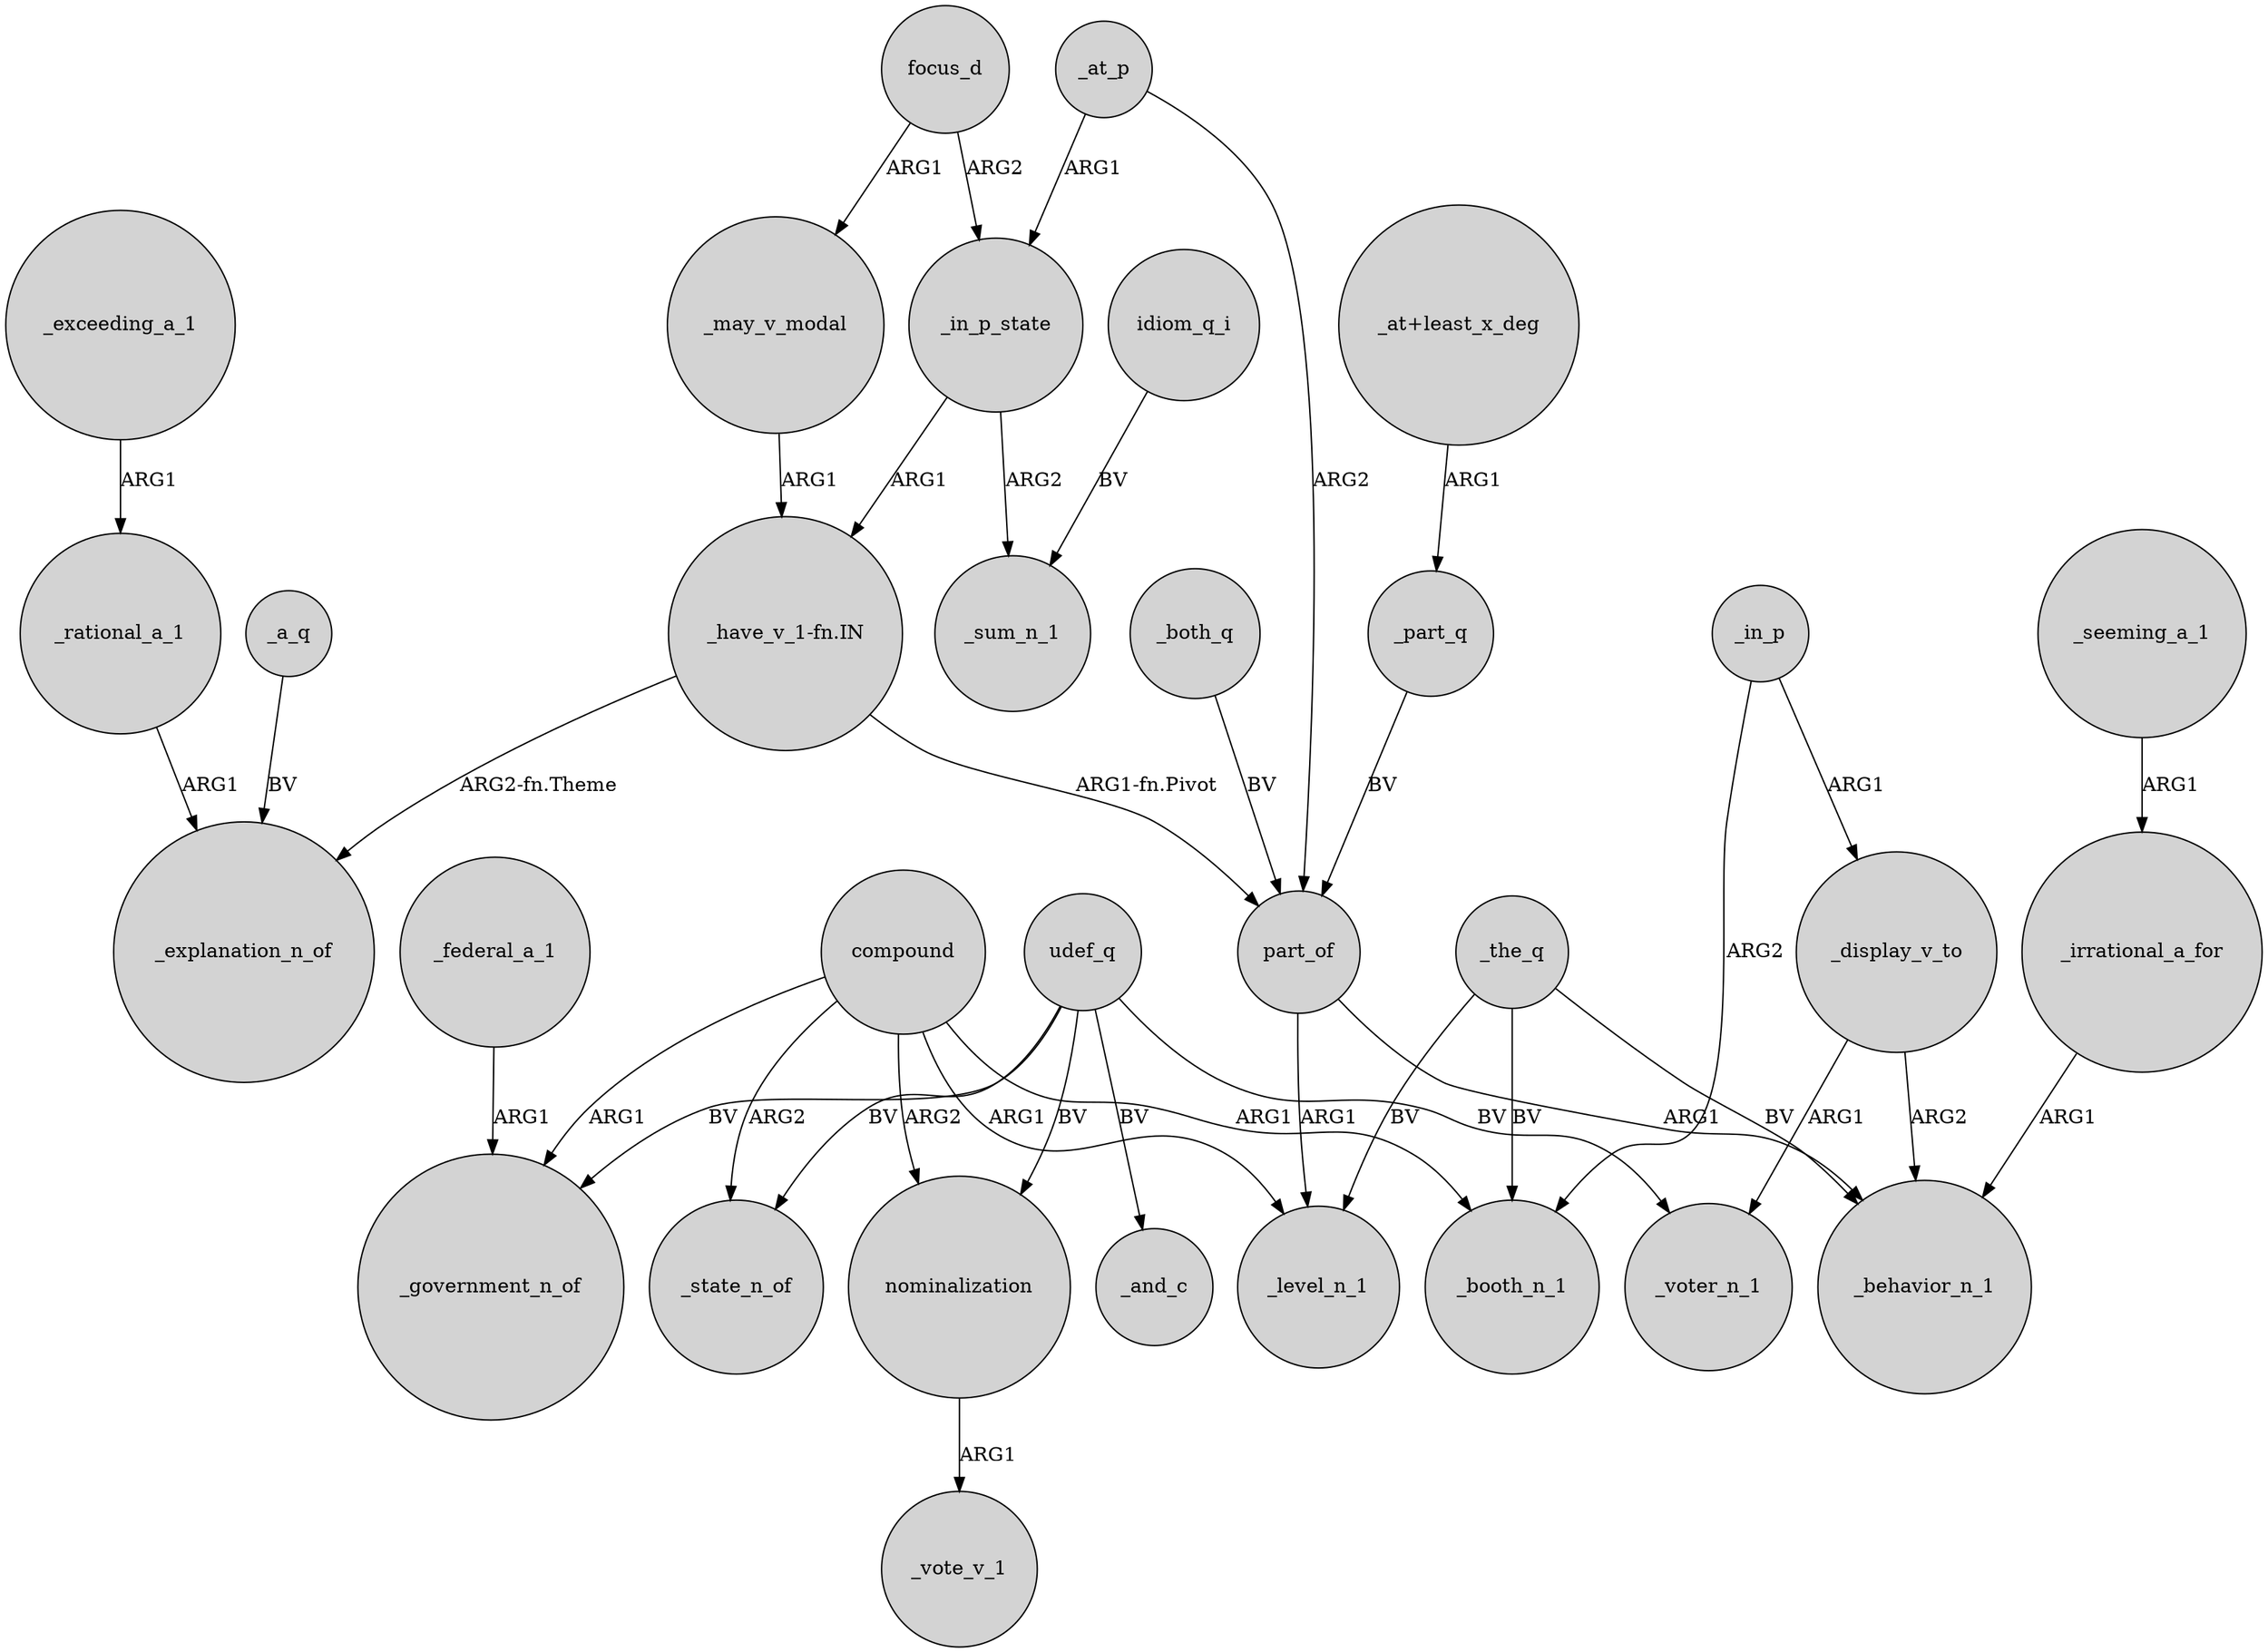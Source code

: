 digraph {
	node [shape=circle style=filled]
	_a_q -> _explanation_n_of [label=BV]
	nominalization -> _vote_v_1 [label=ARG1]
	compound -> _government_n_of [label=ARG1]
	udef_q -> _government_n_of [label=BV]
	_rational_a_1 -> _explanation_n_of [label=ARG1]
	udef_q -> _state_n_of [label=BV]
	"_at+least_x_deg" -> _part_q [label=ARG1]
	focus_d -> _in_p_state [label=ARG2]
	_in_p_state -> "_have_v_1-fn.IN" [label=ARG1]
	idiom_q_i -> _sum_n_1 [label=BV]
	"_have_v_1-fn.IN" -> part_of [label="ARG1-fn.Pivot"]
	_the_q -> _booth_n_1 [label=BV]
	_may_v_modal -> "_have_v_1-fn.IN" [label=ARG1]
	compound -> _state_n_of [label=ARG2]
	compound -> nominalization [label=ARG2]
	_seeming_a_1 -> _irrational_a_for [label=ARG1]
	_display_v_to -> _voter_n_1 [label=ARG1]
	focus_d -> _may_v_modal [label=ARG1]
	compound -> _booth_n_1 [label=ARG1]
	_the_q -> _level_n_1 [label=BV]
	_both_q -> part_of [label=BV]
	_federal_a_1 -> _government_n_of [label=ARG1]
	_part_q -> part_of [label=BV]
	_irrational_a_for -> _behavior_n_1 [label=ARG1]
	_the_q -> _behavior_n_1 [label=BV]
	udef_q -> _voter_n_1 [label=BV]
	udef_q -> nominalization [label=BV]
	_in_p -> _display_v_to [label=ARG1]
	part_of -> _behavior_n_1 [label=ARG1]
	"_have_v_1-fn.IN" -> _explanation_n_of [label="ARG2-fn.Theme"]
	_at_p -> _in_p_state [label=ARG1]
	_exceeding_a_1 -> _rational_a_1 [label=ARG1]
	_in_p_state -> _sum_n_1 [label=ARG2]
	compound -> _level_n_1 [label=ARG1]
	udef_q -> _and_c [label=BV]
	_display_v_to -> _behavior_n_1 [label=ARG2]
	_in_p -> _booth_n_1 [label=ARG2]
	_at_p -> part_of [label=ARG2]
	part_of -> _level_n_1 [label=ARG1]
}
